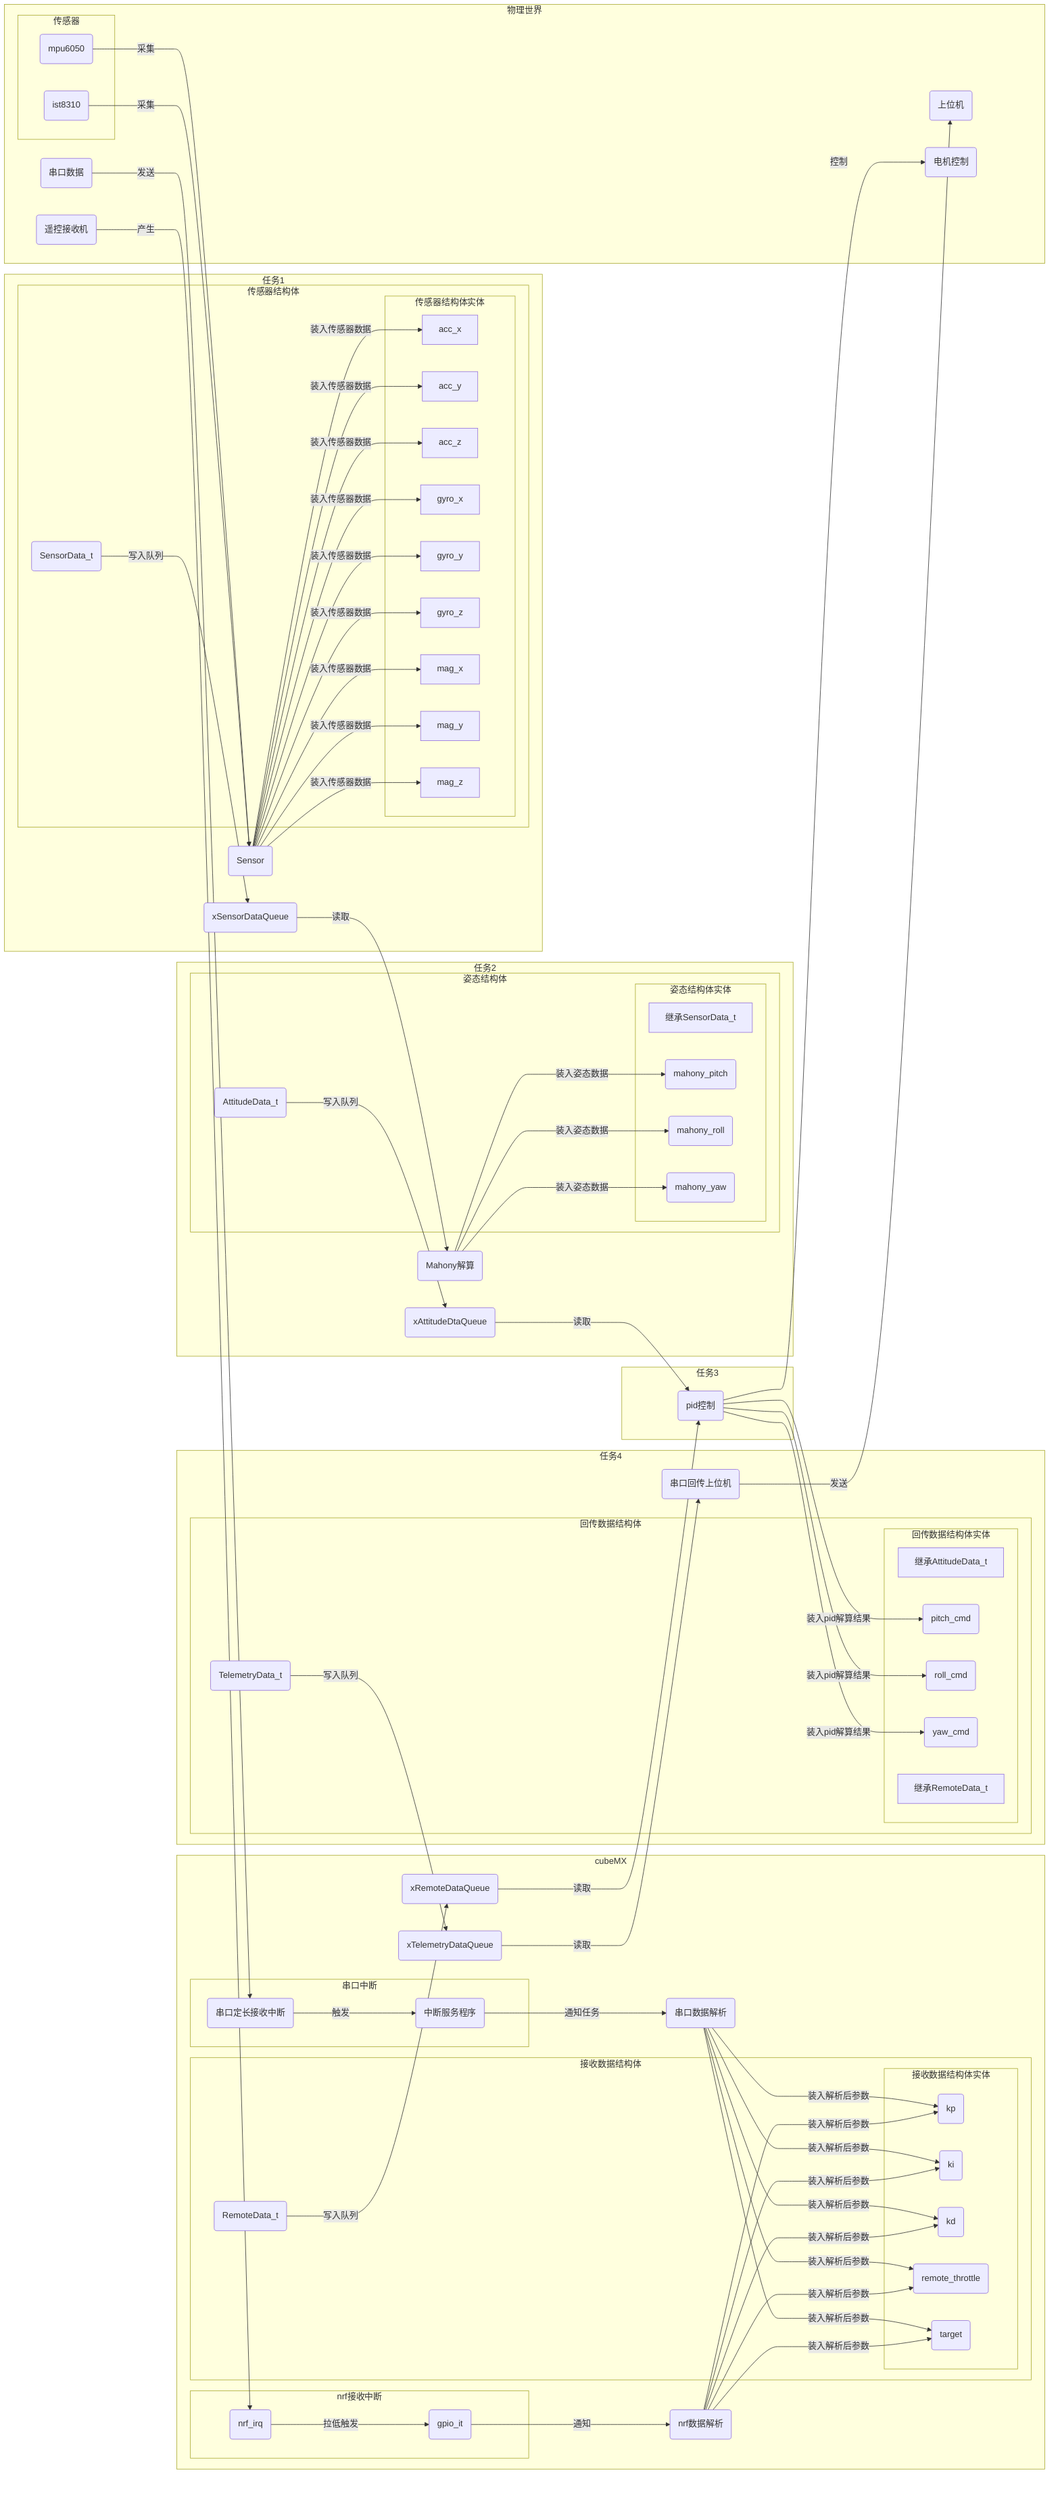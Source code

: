 graph LR

subgraph cubeMX
    subgraph 串口中断
    uart_dma(串口定长接收中断)
    it(中断服务程序)
    end
    subgraph 接收数据结构体
    remoteData(RemoteData_t)
        subgraph 接收数据结构体实体
        kp(kp)
        ki(ki)
        kd(kd)
        remote_throttle(remote_throttle)
        target(target)
        end
    end
	task5(串口数据解析)
	q3(xRemoteDataQueue)
	
	subgraph nrf接收中断
	nrf_irq(nrf_irq)
	exti_gpio(gpio_it)
	end
    task6(nrf数据解析)
    q4(xNrfDataQueue)
end

subgraph 物理世界
vofa(上位机)
pwm(电机控制)
uart(串口数据)
    subgraph 传感器
    mpu6050(mpu6050)
    ist8310(ist8310)
    end
nrf24l01(遥控接收机)
end

subgraph 任务1
task1(Sensor) 
q1(xSensorDataQueue)
	subgraph 传感器结构体
	sensorData(SensorData_t)
        subgraph 传感器结构体实体
        acc_x
        acc_y
        acc_z
        gyro_x
        gyro_y
        gyro_z
        mag_x
        mag_y
        mag_z
        end
	end
end

subgraph 任务2
task2(Mahony解算)
q2(xAttitudeDtaQueue)
    subgraph 姿态结构体
    attitudeData(AttitudeData_t)
        subgraph 姿态结构体实体
        继承SensorData_t
        mahony_pitch(mahony_pitch)
        mahony_roll(mahony_roll)
        mahony_yaw(mahony_yaw)
        end
	end
end

subgraph 任务3
task3(pid控制)
end

subgraph 任务4
task4(串口回传上位机)
q4(xTelemetryDataQueue)
	subgraph 回传数据结构体
	telemetryData(TelemetryData_t)
        subgraph 回传数据结构体实体
        继承AttitudeData_t
        pitch_cmd(pitch_cmd)
        roll_cmd(roll_cmd)
        yaw_cmd(yaw_cmd)
        继承RemoteData_t
        end
	end
end

mpu6050 & ist8310 -->|采集|task1 -->|装入传感器数据|acc_x & acc_y & acc_z & gyro_x & gyro_y & gyro_z & mag_x & mag_y & mag_z 
sensorData-->|写入队列|q1 -->|读取|task2 
task2 -->|装入姿态数据|mahony_pitch & mahony_roll & mahony_yaw 
attitudeData-->|写入队列|q2 -->|读取|task3 
task3 -->|装入pid解算结果|pitch_cmd & roll_cmd & yaw_cmd 
telemetryData-->|写入队列|q4 -->|读取|task4
uart_dma -->|触发|it -->|通知任务|task5 -->|装入解析后参数|kp & ki & kd & remote_throttle & target
remoteData-->|写入队列|q3 -->|读取|task3
task3 -->|控制|pwm
task4 -->|发送|vofa
uart -->|发送|uart_dma
nrf24l01 -->|产生|nrf_irq -->|拉低触发|exti_gpio -->|通知|task6-->|装入解析后参数|kp & ki & kd & remote_throttle & target